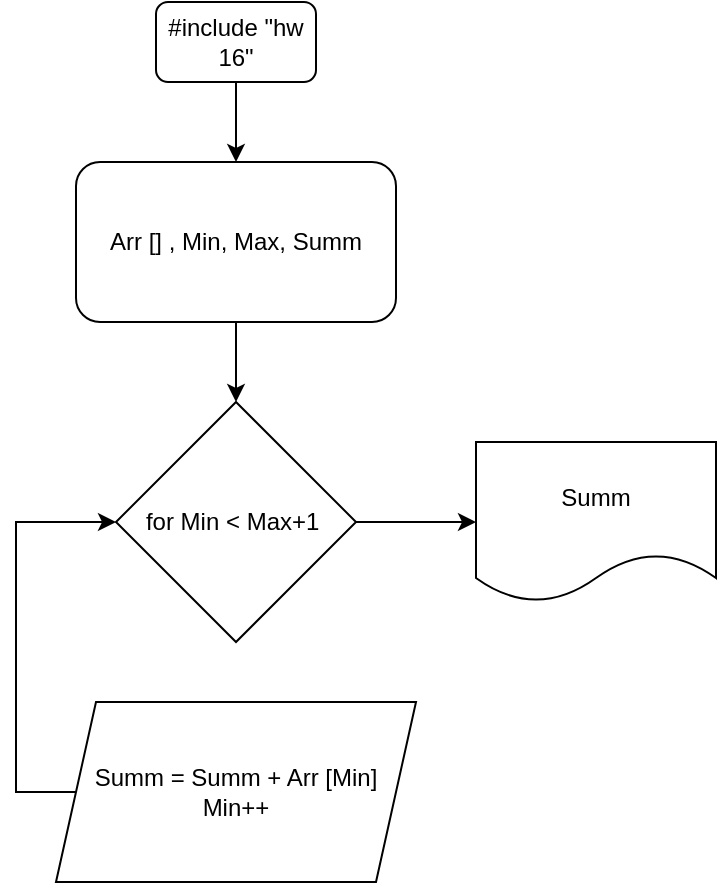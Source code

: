 <mxfile version="22.0.0" type="device">
  <diagram name="Страница — 1" id="qAqmZ-9jcjrFfNcVULrY">
    <mxGraphModel dx="1098" dy="820" grid="1" gridSize="10" guides="1" tooltips="1" connect="1" arrows="1" fold="1" page="1" pageScale="1" pageWidth="827" pageHeight="1169" math="0" shadow="0">
      <root>
        <mxCell id="0" />
        <mxCell id="1" parent="0" />
        <mxCell id="Fkfj2cMqnc3S9UshwAWo-7" value="" style="edgeStyle=orthogonalEdgeStyle;rounded=0;orthogonalLoop=1;jettySize=auto;html=1;" edge="1" parent="1" source="Fkfj2cMqnc3S9UshwAWo-1" target="Fkfj2cMqnc3S9UshwAWo-4">
          <mxGeometry relative="1" as="geometry" />
        </mxCell>
        <mxCell id="Fkfj2cMqnc3S9UshwAWo-1" value="Arr [] , Min, Max, Summ" style="rounded=1;whiteSpace=wrap;html=1;" vertex="1" parent="1">
          <mxGeometry x="360" y="360" width="160" height="80" as="geometry" />
        </mxCell>
        <mxCell id="Fkfj2cMqnc3S9UshwAWo-3" value="" style="edgeStyle=orthogonalEdgeStyle;rounded=0;orthogonalLoop=1;jettySize=auto;html=1;" edge="1" parent="1" source="Fkfj2cMqnc3S9UshwAWo-2" target="Fkfj2cMqnc3S9UshwAWo-1">
          <mxGeometry relative="1" as="geometry" />
        </mxCell>
        <mxCell id="Fkfj2cMqnc3S9UshwAWo-2" value="#include &quot;hw 16&quot;" style="rounded=1;whiteSpace=wrap;html=1;" vertex="1" parent="1">
          <mxGeometry x="400" y="280" width="80" height="40" as="geometry" />
        </mxCell>
        <mxCell id="Fkfj2cMqnc3S9UshwAWo-9" value="" style="edgeStyle=orthogonalEdgeStyle;rounded=0;orthogonalLoop=1;jettySize=auto;html=1;" edge="1" parent="1" source="Fkfj2cMqnc3S9UshwAWo-4" target="Fkfj2cMqnc3S9UshwAWo-8">
          <mxGeometry relative="1" as="geometry" />
        </mxCell>
        <mxCell id="Fkfj2cMqnc3S9UshwAWo-4" value="for Min &amp;lt; Max+1&amp;nbsp;" style="rhombus;whiteSpace=wrap;html=1;" vertex="1" parent="1">
          <mxGeometry x="380" y="480" width="120" height="120" as="geometry" />
        </mxCell>
        <mxCell id="Fkfj2cMqnc3S9UshwAWo-6" style="edgeStyle=orthogonalEdgeStyle;rounded=0;orthogonalLoop=1;jettySize=auto;html=1;entryX=0;entryY=0.5;entryDx=0;entryDy=0;exitX=0;exitY=0.5;exitDx=0;exitDy=0;" edge="1" parent="1" source="Fkfj2cMqnc3S9UshwAWo-5" target="Fkfj2cMqnc3S9UshwAWo-4">
          <mxGeometry relative="1" as="geometry">
            <Array as="points">
              <mxPoint x="330" y="675" />
              <mxPoint x="330" y="540" />
            </Array>
          </mxGeometry>
        </mxCell>
        <mxCell id="Fkfj2cMqnc3S9UshwAWo-5" value="Summ = Summ + Arr [Min]&lt;br&gt;Min++" style="shape=parallelogram;perimeter=parallelogramPerimeter;whiteSpace=wrap;html=1;fixedSize=1;" vertex="1" parent="1">
          <mxGeometry x="350" y="630" width="180" height="90" as="geometry" />
        </mxCell>
        <mxCell id="Fkfj2cMqnc3S9UshwAWo-8" value="Summ" style="shape=document;whiteSpace=wrap;html=1;boundedLbl=1;" vertex="1" parent="1">
          <mxGeometry x="560" y="500" width="120" height="80" as="geometry" />
        </mxCell>
      </root>
    </mxGraphModel>
  </diagram>
</mxfile>
